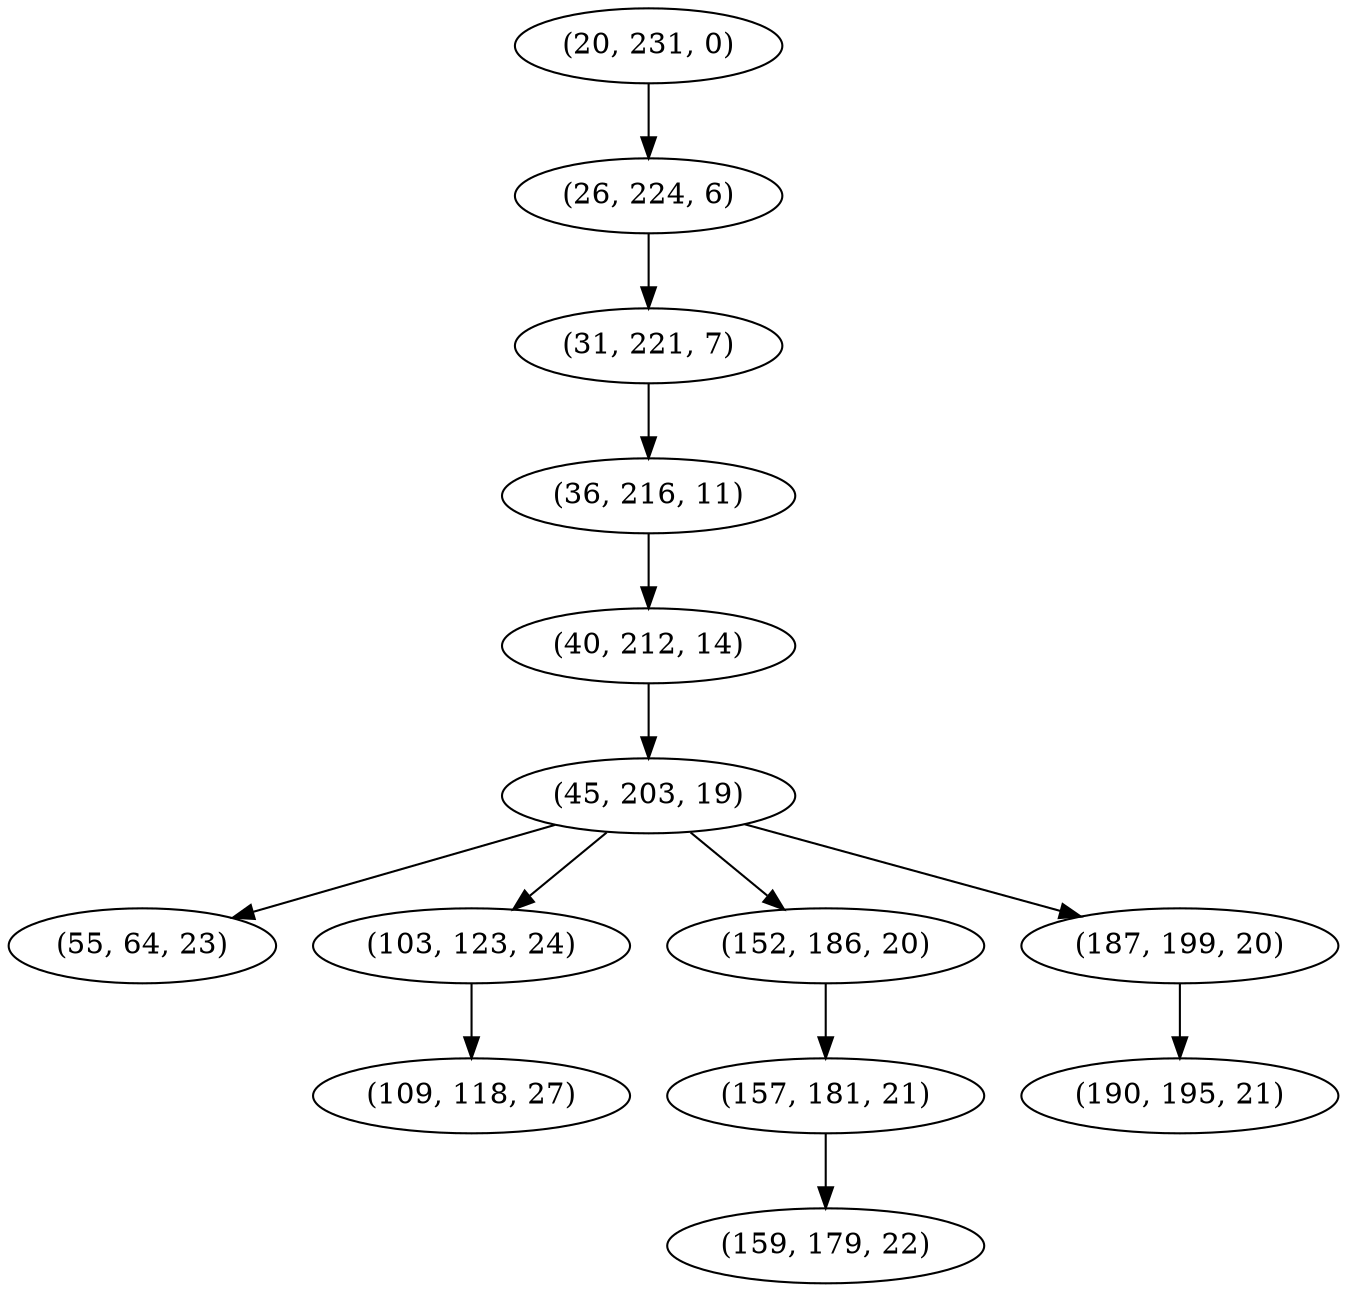 digraph tree {
    "(20, 231, 0)";
    "(26, 224, 6)";
    "(31, 221, 7)";
    "(36, 216, 11)";
    "(40, 212, 14)";
    "(45, 203, 19)";
    "(55, 64, 23)";
    "(103, 123, 24)";
    "(109, 118, 27)";
    "(152, 186, 20)";
    "(157, 181, 21)";
    "(159, 179, 22)";
    "(187, 199, 20)";
    "(190, 195, 21)";
    "(20, 231, 0)" -> "(26, 224, 6)";
    "(26, 224, 6)" -> "(31, 221, 7)";
    "(31, 221, 7)" -> "(36, 216, 11)";
    "(36, 216, 11)" -> "(40, 212, 14)";
    "(40, 212, 14)" -> "(45, 203, 19)";
    "(45, 203, 19)" -> "(55, 64, 23)";
    "(45, 203, 19)" -> "(103, 123, 24)";
    "(45, 203, 19)" -> "(152, 186, 20)";
    "(45, 203, 19)" -> "(187, 199, 20)";
    "(103, 123, 24)" -> "(109, 118, 27)";
    "(152, 186, 20)" -> "(157, 181, 21)";
    "(157, 181, 21)" -> "(159, 179, 22)";
    "(187, 199, 20)" -> "(190, 195, 21)";
}
